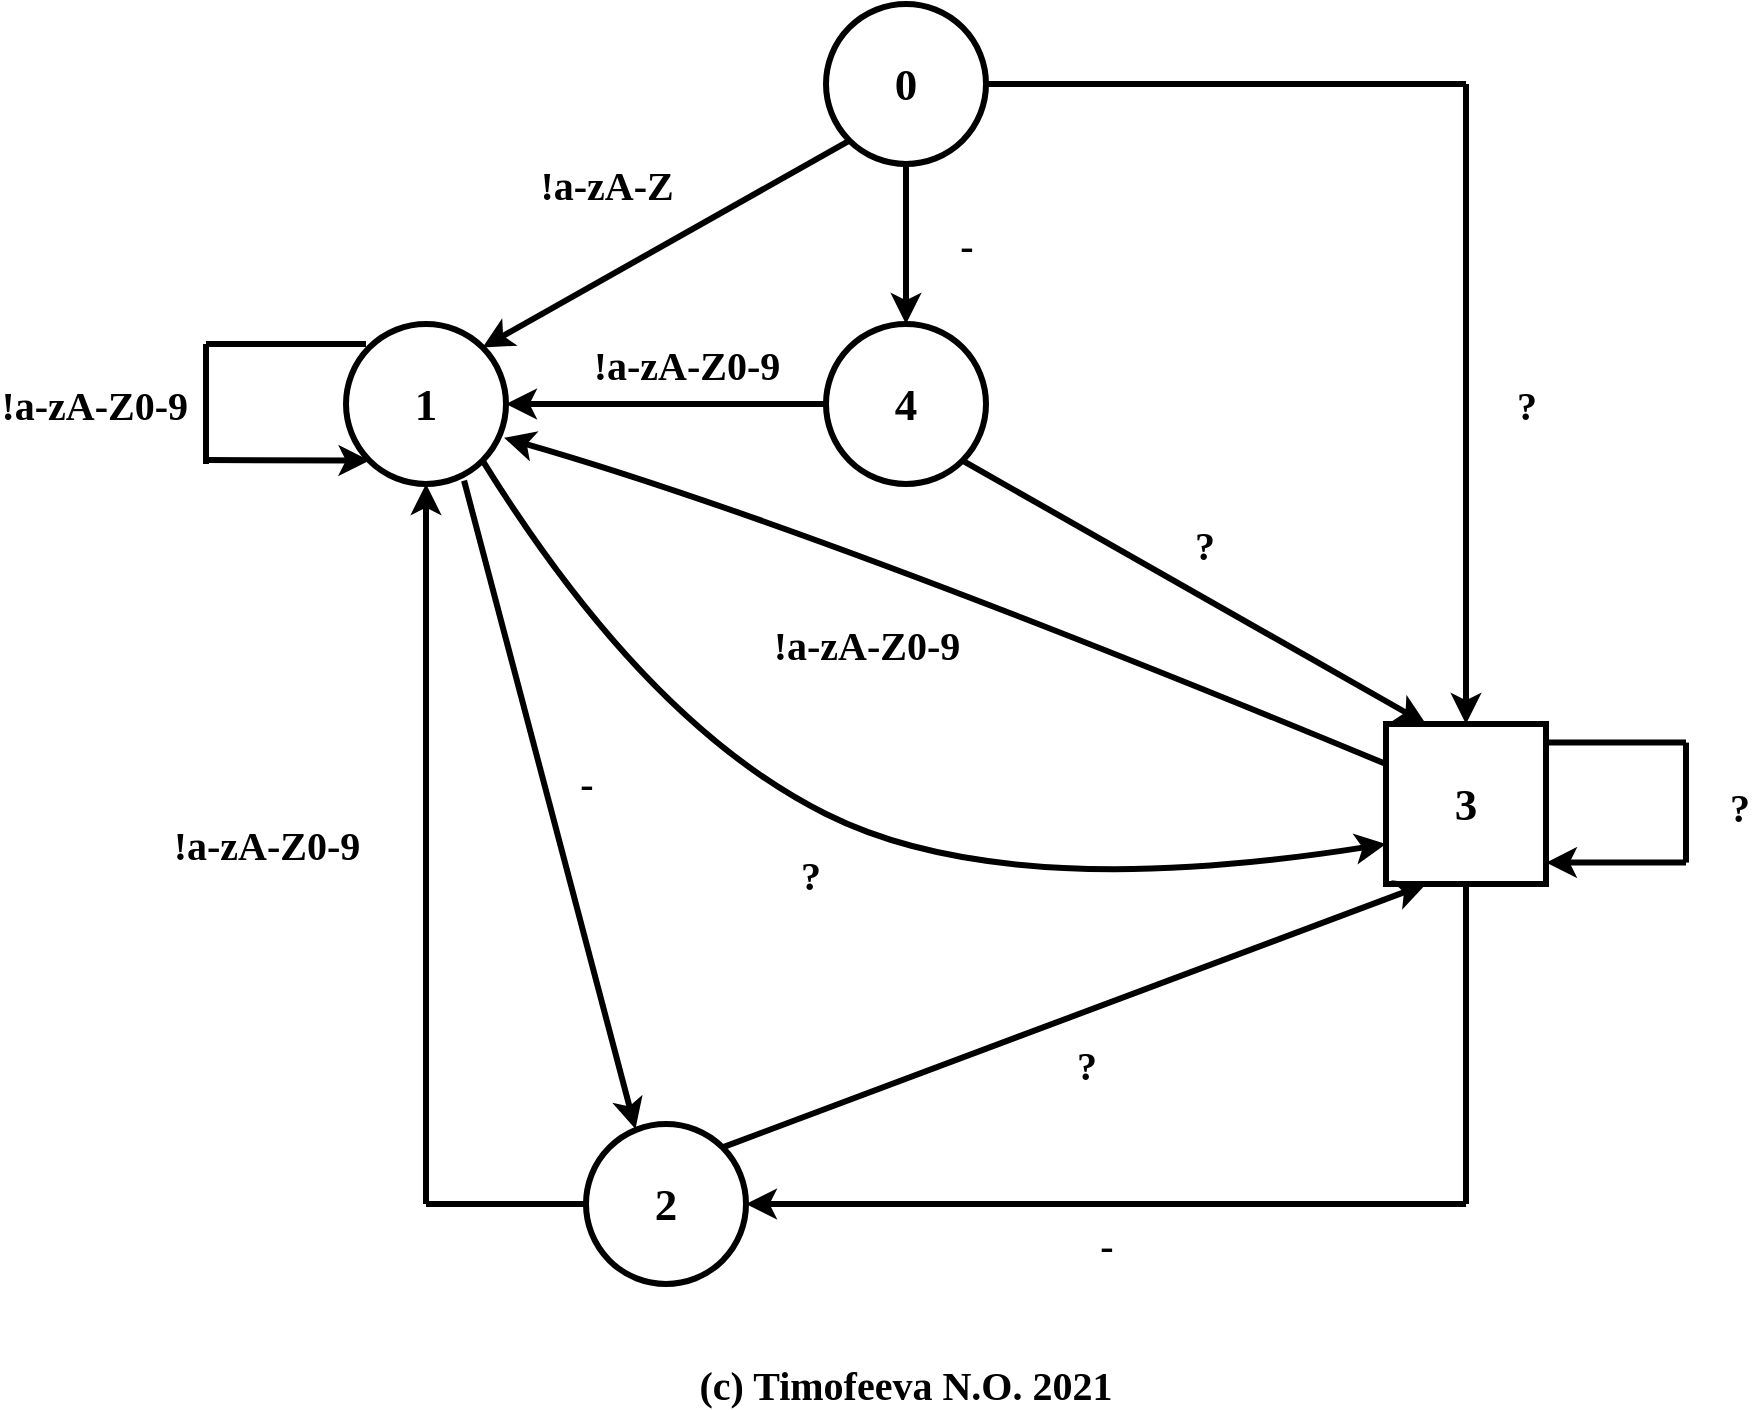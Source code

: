 <mxfile version="14.6.1" type="github"><diagram id="aFrfGJryOfjF4MmS4TjY" name="Page-1"><mxGraphModel dx="1971" dy="696" grid="1" gridSize="10" guides="1" tooltips="1" connect="1" arrows="1" fold="1" page="1" pageScale="1" pageWidth="827" pageHeight="1169" math="0" shadow="0"><root><mxCell id="0"/><mxCell id="1" parent="0"/><mxCell id="xjBgJqefukzJqsYG6f4m-1" value="&lt;h2&gt;0&lt;/h2&gt;" style="ellipse;whiteSpace=wrap;html=1;aspect=fixed;strokeWidth=3;fontFamily=Verdana;fontSize=15;" parent="1" vertex="1"><mxGeometry x="360" y="40" width="80" height="80" as="geometry"/></mxCell><mxCell id="2L-HYygXctelKSW561Lt-1" value="!a-zA-Z" style="endArrow=classic;html=1;strokeWidth=3;exitX=0;exitY=1;exitDx=0;exitDy=0;entryX=1;entryY=0;entryDx=0;entryDy=0;fontFamily=Verdana;fontSize=20;fontStyle=1" edge="1" parent="1" source="xjBgJqefukzJqsYG6f4m-1" target="2L-HYygXctelKSW561Lt-2"><mxGeometry x="0.108" y="-41" width="50" height="50" relative="1" as="geometry"><mxPoint x="280" y="280" as="sourcePoint"/><mxPoint x="213" y="217" as="targetPoint"/><mxPoint as="offset"/></mxGeometry></mxCell><mxCell id="2L-HYygXctelKSW561Lt-2" value="&lt;h2&gt;1&lt;/h2&gt;" style="ellipse;whiteSpace=wrap;html=1;aspect=fixed;strokeWidth=3;fontFamily=Verdana;fontSize=15;" vertex="1" parent="1"><mxGeometry x="120" y="200" width="80" height="80" as="geometry"/></mxCell><mxCell id="2L-HYygXctelKSW561Lt-3" value="&lt;h2&gt;4&lt;/h2&gt;" style="ellipse;whiteSpace=wrap;html=1;aspect=fixed;fontFamily=Verdana;fontSize=15;strokeWidth=3;fontStyle=0" vertex="1" parent="1"><mxGeometry x="360" y="200" width="80" height="80" as="geometry"/></mxCell><mxCell id="2L-HYygXctelKSW561Lt-4" value="-" style="endArrow=classic;html=1;fontFamily=Verdana;fontSize=20;strokeWidth=3;exitX=0.5;exitY=1;exitDx=0;exitDy=0;entryX=0.5;entryY=0;entryDx=0;entryDy=0;fontStyle=1" edge="1" parent="1" source="xjBgJqefukzJqsYG6f4m-1" target="2L-HYygXctelKSW561Lt-3"><mxGeometry y="30" width="50" height="50" relative="1" as="geometry"><mxPoint x="280" y="280" as="sourcePoint"/><mxPoint x="330" y="230" as="targetPoint"/><mxPoint as="offset"/></mxGeometry></mxCell><mxCell id="2L-HYygXctelKSW561Lt-6" value="" style="endArrow=none;html=1;fontFamily=Helvetica;fontSize=15;strokeWidth=3;" edge="1" parent="1"><mxGeometry width="50" height="50" relative="1" as="geometry"><mxPoint x="50.0" y="210" as="sourcePoint"/><mxPoint x="130.0" y="210" as="targetPoint"/></mxGeometry></mxCell><mxCell id="2L-HYygXctelKSW561Lt-7" value="" style="endArrow=classic;html=1;fontFamily=Helvetica;fontSize=15;strokeWidth=3;entryX=0;entryY=1;entryDx=0;entryDy=0;" edge="1" parent="1"><mxGeometry width="50" height="50" relative="1" as="geometry"><mxPoint x="50.0" y="268" as="sourcePoint"/><mxPoint x="131.716" y="268.284" as="targetPoint"/></mxGeometry></mxCell><mxCell id="2L-HYygXctelKSW561Lt-8" value="&lt;b&gt;&lt;font style=&quot;font-size: 20px&quot;&gt;!a-zA-Z0-9&lt;/font&gt;&lt;/b&gt;" style="endArrow=none;html=1;fontFamily=Verdana;fontSize=20;strokeWidth=3;align=right;" edge="1" parent="1"><mxGeometry y="8" width="50" height="50" relative="1" as="geometry"><mxPoint x="50.0" y="270" as="sourcePoint"/><mxPoint x="50.0" y="210" as="targetPoint"/><mxPoint as="offset"/></mxGeometry></mxCell><mxCell id="2L-HYygXctelKSW561Lt-9" value="&lt;h2&gt;2&lt;/h2&gt;" style="ellipse;whiteSpace=wrap;html=1;aspect=fixed;fontFamily=Verdana;fontSize=15;strokeWidth=3;" vertex="1" parent="1"><mxGeometry x="240" y="600" width="80" height="80" as="geometry"/></mxCell><mxCell id="2L-HYygXctelKSW561Lt-10" value="-" style="endArrow=classic;html=1;fontFamily=Verdana;fontSize=20;strokeWidth=3;exitX=0.738;exitY=0.979;exitDx=0;exitDy=0;exitPerimeter=0;entryX=0.309;entryY=0.032;entryDx=0;entryDy=0;entryPerimeter=0;fontStyle=1" edge="1" parent="1" source="2L-HYygXctelKSW561Lt-2" target="2L-HYygXctelKSW561Lt-9"><mxGeometry x="-0.033" y="20" width="50" height="50" relative="1" as="geometry"><mxPoint x="350" y="390" as="sourcePoint"/><mxPoint x="400" y="340" as="targetPoint"/><mxPoint y="-1" as="offset"/></mxGeometry></mxCell><mxCell id="2L-HYygXctelKSW561Lt-11" value="" style="endArrow=none;html=1;fontFamily=Verdana;fontSize=20;strokeWidth=3;exitX=0;exitY=0.5;exitDx=0;exitDy=0;" edge="1" parent="1" source="2L-HYygXctelKSW561Lt-9"><mxGeometry width="50" height="50" relative="1" as="geometry"><mxPoint x="350" y="390" as="sourcePoint"/><mxPoint x="160" y="640" as="targetPoint"/></mxGeometry></mxCell><mxCell id="2L-HYygXctelKSW561Lt-12" value="!a-zA-Z0-9" style="endArrow=classic;html=1;fontFamily=Verdana;fontSize=20;strokeWidth=3;entryX=0.5;entryY=1;entryDx=0;entryDy=0;fontStyle=1" edge="1" parent="1" target="2L-HYygXctelKSW561Lt-2"><mxGeometry y="80" width="50" height="50" relative="1" as="geometry"><mxPoint x="160" y="640" as="sourcePoint"/><mxPoint x="400" y="340" as="targetPoint"/><mxPoint as="offset"/></mxGeometry></mxCell><mxCell id="2L-HYygXctelKSW561Lt-13" value="&lt;h2&gt;3&lt;/h2&gt;" style="whiteSpace=wrap;html=1;aspect=fixed;fontFamily=Verdana;fontSize=15;strokeWidth=3;" vertex="1" parent="1"><mxGeometry x="640" y="400" width="80" height="80" as="geometry"/></mxCell><mxCell id="2L-HYygXctelKSW561Lt-14" value="" style="endArrow=none;html=1;fontFamily=Verdana;fontSize=20;strokeWidth=3;" edge="1" parent="1"><mxGeometry width="50" height="50" relative="1" as="geometry"><mxPoint x="720" y="409.29" as="sourcePoint"/><mxPoint x="790" y="409.29" as="targetPoint"/><Array as="points"><mxPoint x="760" y="409.29"/></Array></mxGeometry></mxCell><mxCell id="2L-HYygXctelKSW561Lt-15" value="" style="endArrow=classic;html=1;fontFamily=Verdana;fontSize=20;strokeWidth=3;" edge="1" parent="1"><mxGeometry width="50" height="50" relative="1" as="geometry"><mxPoint x="790" y="469.29" as="sourcePoint"/><mxPoint x="720" y="469.29" as="targetPoint"/></mxGeometry></mxCell><mxCell id="2L-HYygXctelKSW561Lt-16" value="?" style="endArrow=none;html=1;fontFamily=Verdana;fontSize=20;strokeWidth=3;align=left;fontStyle=1" edge="1" parent="1"><mxGeometry x="-0.024" y="-20" width="50" height="50" relative="1" as="geometry"><mxPoint x="790" y="469.29" as="sourcePoint"/><mxPoint x="790" y="409.29" as="targetPoint"/><mxPoint y="1" as="offset"/></mxGeometry></mxCell><mxCell id="2L-HYygXctelKSW561Lt-17" value="" style="endArrow=none;html=1;fontFamily=Verdana;fontSize=15;strokeWidth=3;exitX=1;exitY=0.5;exitDx=0;exitDy=0;" edge="1" parent="1" source="xjBgJqefukzJqsYG6f4m-1"><mxGeometry width="50" height="50" relative="1" as="geometry"><mxPoint x="350" y="410" as="sourcePoint"/><mxPoint x="680" y="80" as="targetPoint"/></mxGeometry></mxCell><mxCell id="2L-HYygXctelKSW561Lt-18" value="?" style="endArrow=classic;html=1;fontFamily=Verdana;fontSize=20;strokeWidth=3;entryX=0.5;entryY=0;entryDx=0;entryDy=0;fontStyle=1" edge="1" parent="1" target="2L-HYygXctelKSW561Lt-13"><mxGeometry y="30" width="50" height="50" relative="1" as="geometry"><mxPoint x="680" y="80" as="sourcePoint"/><mxPoint x="400" y="360" as="targetPoint"/><mxPoint as="offset"/></mxGeometry></mxCell><mxCell id="2L-HYygXctelKSW561Lt-19" value="!a-zA-Z0-9" style="endArrow=classic;html=1;fontFamily=Verdana;fontSize=20;strokeWidth=3;exitX=0;exitY=0.5;exitDx=0;exitDy=0;entryX=1;entryY=0.5;entryDx=0;entryDy=0;fontStyle=1" edge="1" parent="1" source="2L-HYygXctelKSW561Lt-3" target="2L-HYygXctelKSW561Lt-2"><mxGeometry x="-0.125" y="-20" width="50" height="50" relative="1" as="geometry"><mxPoint x="350" y="390" as="sourcePoint"/><mxPoint x="400" y="340" as="targetPoint"/><mxPoint as="offset"/></mxGeometry></mxCell><mxCell id="2L-HYygXctelKSW561Lt-20" value="?" style="endArrow=classic;html=1;fontFamily=Verdana;fontSize=20;strokeWidth=3;exitX=1;exitY=1;exitDx=0;exitDy=0;entryX=0.25;entryY=0;entryDx=0;entryDy=0;fontStyle=1" edge="1" parent="1" source="2L-HYygXctelKSW561Lt-3" target="2L-HYygXctelKSW561Lt-13"><mxGeometry x="-0.051" y="24" width="50" height="50" relative="1" as="geometry"><mxPoint x="350" y="390" as="sourcePoint"/><mxPoint x="400" y="340" as="targetPoint"/><mxPoint x="-1" as="offset"/></mxGeometry></mxCell><mxCell id="2L-HYygXctelKSW561Lt-21" value="" style="endArrow=none;html=1;fontFamily=Verdana;fontSize=20;strokeWidth=3;exitX=0.5;exitY=1;exitDx=0;exitDy=0;" edge="1" parent="1" source="2L-HYygXctelKSW561Lt-13"><mxGeometry width="50" height="50" relative="1" as="geometry"><mxPoint x="350" y="390" as="sourcePoint"/><mxPoint x="680" y="640" as="targetPoint"/></mxGeometry></mxCell><mxCell id="2L-HYygXctelKSW561Lt-22" value="-" style="endArrow=classic;html=1;fontFamily=Verdana;fontSize=20;strokeWidth=3;entryX=1;entryY=0.5;entryDx=0;entryDy=0;fontStyle=1" edge="1" parent="1" target="2L-HYygXctelKSW561Lt-9"><mxGeometry y="20" width="50" height="50" relative="1" as="geometry"><mxPoint x="680" y="640" as="sourcePoint"/><mxPoint x="400" y="340" as="targetPoint"/><mxPoint as="offset"/></mxGeometry></mxCell><mxCell id="2L-HYygXctelKSW561Lt-23" value="?" style="endArrow=classic;html=1;fontFamily=Verdana;fontSize=20;strokeWidth=3;exitX=1;exitY=0;exitDx=0;exitDy=0;entryX=0.25;entryY=1;entryDx=0;entryDy=0;fontStyle=1" edge="1" parent="1" source="2L-HYygXctelKSW561Lt-9" target="2L-HYygXctelKSW561Lt-13"><mxGeometry x="-0.016" y="-25" width="50" height="50" relative="1" as="geometry"><mxPoint x="350" y="390" as="sourcePoint"/><mxPoint x="400" y="340" as="targetPoint"/><mxPoint as="offset"/></mxGeometry></mxCell><mxCell id="2L-HYygXctelKSW561Lt-24" value="?" style="curved=1;endArrow=classic;html=1;fontFamily=Verdana;fontSize=20;strokeWidth=3;exitX=1;exitY=1;exitDx=0;exitDy=0;entryX=0;entryY=0.75;entryDx=0;entryDy=0;fontStyle=1" edge="1" parent="1" source="2L-HYygXctelKSW561Lt-2" target="2L-HYygXctelKSW561Lt-13"><mxGeometry x="-0.045" y="-30" width="50" height="50" relative="1" as="geometry"><mxPoint x="350" y="390" as="sourcePoint"/><mxPoint x="580" y="430" as="targetPoint"/><Array as="points"><mxPoint x="270" y="400"/><mxPoint x="450" y="490"/></Array><mxPoint as="offset"/></mxGeometry></mxCell><mxCell id="2L-HYygXctelKSW561Lt-25" value="!a-zA-Z0-9" style="curved=1;endArrow=classic;html=1;fontFamily=Verdana;fontSize=20;strokeWidth=3;exitX=0;exitY=0.25;exitDx=0;exitDy=0;entryX=0.988;entryY=0.711;entryDx=0;entryDy=0;entryPerimeter=0;fontStyle=1" edge="1" parent="1" source="2L-HYygXctelKSW561Lt-13" target="2L-HYygXctelKSW561Lt-2"><mxGeometry x="0.118" y="44" width="50" height="50" relative="1" as="geometry"><mxPoint x="350" y="390" as="sourcePoint"/><mxPoint x="400" y="340" as="targetPoint"/><Array as="points"><mxPoint x="350" y="300"/></Array><mxPoint as="offset"/></mxGeometry></mxCell><mxCell id="2L-HYygXctelKSW561Lt-27" value="(c) Timofeeva N.O. 2021" style="text;html=1;strokeColor=none;fillColor=none;align=center;verticalAlign=middle;whiteSpace=wrap;rounded=0;fontFamily=Verdana;fontSize=20;fontStyle=1" vertex="1" parent="1"><mxGeometry x="238" y="720" width="324" height="20" as="geometry"/></mxCell></root></mxGraphModel></diagram></mxfile>
